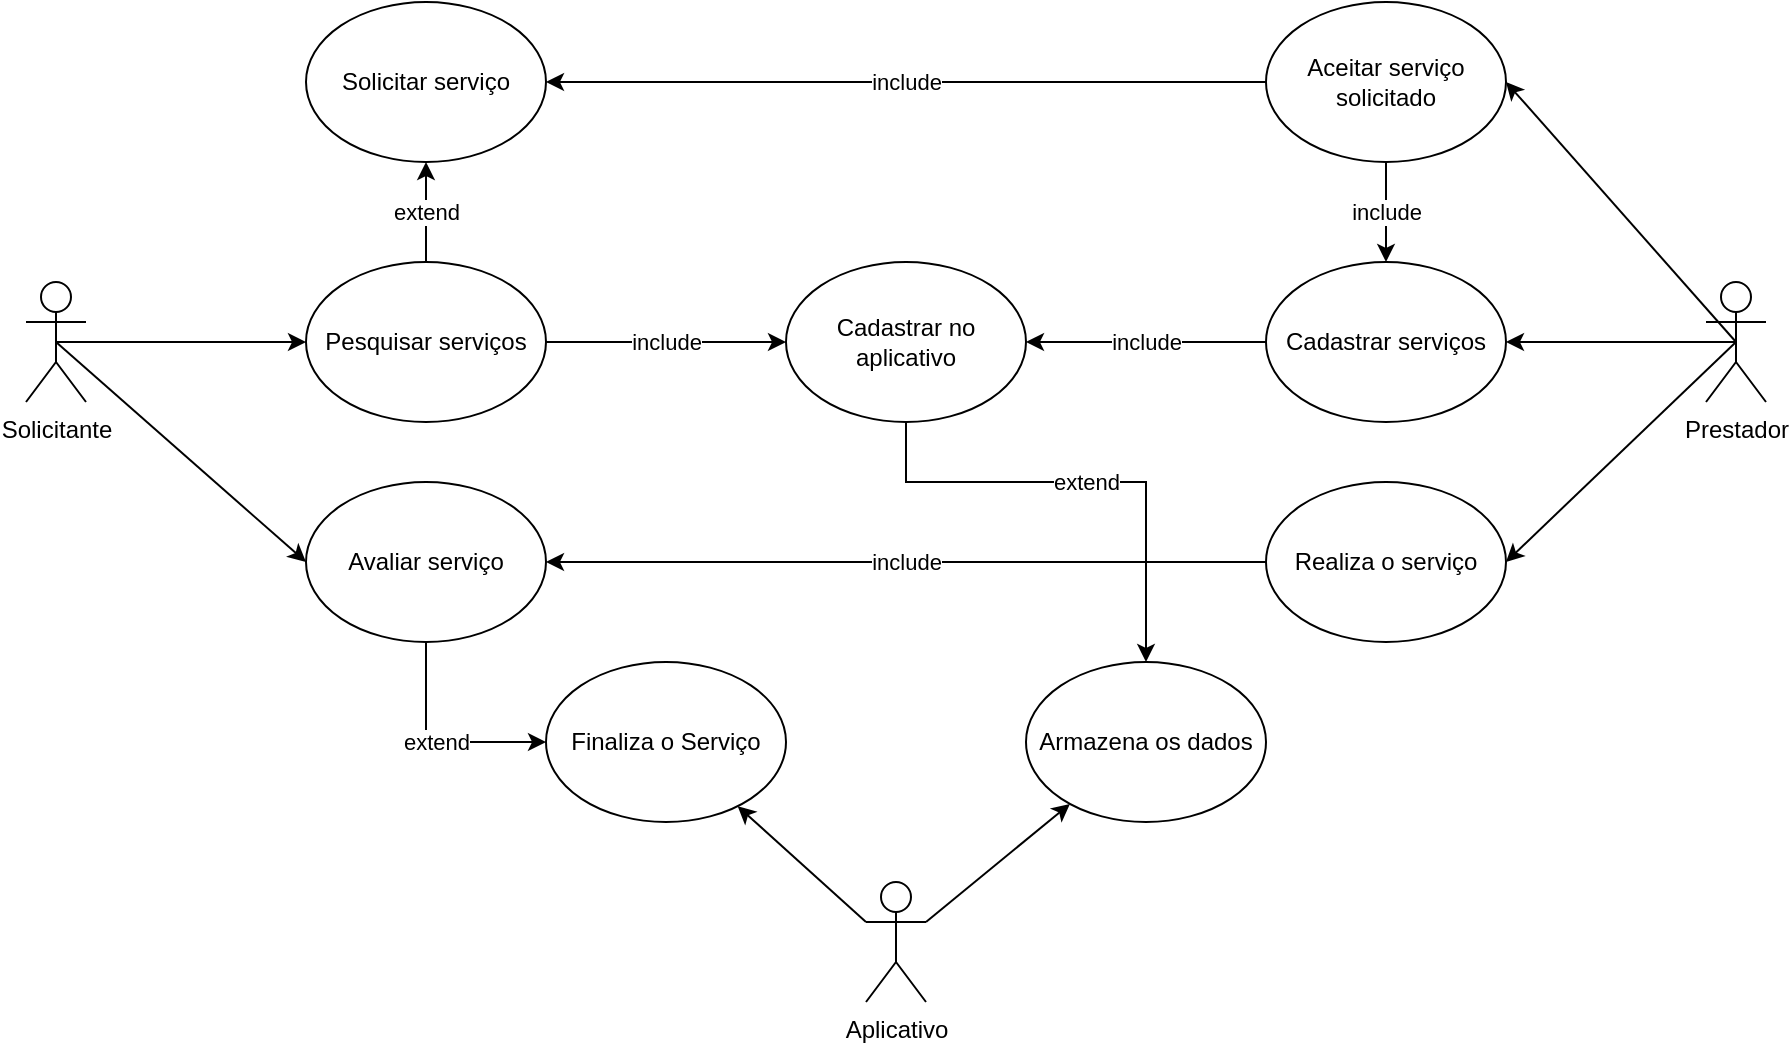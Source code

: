 <mxfile version="13.6.2" type="device"><diagram id="AmLyKHSc-ux_EYVIRQob" name="Page-1"><mxGraphModel dx="828" dy="452" grid="1" gridSize="10" guides="1" tooltips="1" connect="1" arrows="1" fold="1" page="1" pageScale="1" pageWidth="850" pageHeight="1100" math="0" shadow="0"><root><mxCell id="0"/><mxCell id="1" parent="0"/><mxCell id="PVWKfH4Vm4zjPpdXAf_n-1" value="Prestador" style="shape=umlActor;verticalLabelPosition=bottom;labelBackgroundColor=#ffffff;verticalAlign=top;html=1;outlineConnect=0;" parent="1" vertex="1"><mxGeometry x="940" y="250" width="30" height="60" as="geometry"/></mxCell><mxCell id="PVWKfH4Vm4zjPpdXAf_n-6" value="Solicitante" style="shape=umlActor;verticalLabelPosition=bottom;labelBackgroundColor=#ffffff;verticalAlign=top;html=1;outlineConnect=0;" parent="1" vertex="1"><mxGeometry x="100" y="250" width="30" height="60" as="geometry"/></mxCell><mxCell id="pS3IwdvLhcQ7aWpzdfzn-20" value="extend" style="edgeStyle=orthogonalEdgeStyle;rounded=0;orthogonalLoop=1;jettySize=auto;html=1;" edge="1" parent="1" source="PVWKfH4Vm4zjPpdXAf_n-9" target="pS3IwdvLhcQ7aWpzdfzn-5"><mxGeometry relative="1" as="geometry"><Array as="points"><mxPoint x="540" y="350"/><mxPoint x="660" y="350"/></Array></mxGeometry></mxCell><mxCell id="PVWKfH4Vm4zjPpdXAf_n-9" value="Cadastrar no aplicativo" style="ellipse;whiteSpace=wrap;html=1;" parent="1" vertex="1"><mxGeometry x="480" y="240" width="120" height="80" as="geometry"/></mxCell><mxCell id="PVWKfH4Vm4zjPpdXAf_n-89" value="include" style="edgeStyle=orthogonalEdgeStyle;rounded=0;orthogonalLoop=1;jettySize=auto;html=1;entryX=1;entryY=0.5;entryDx=0;entryDy=0;" parent="1" source="PVWKfH4Vm4zjPpdXAf_n-12" target="PVWKfH4Vm4zjPpdXAf_n-9" edge="1"><mxGeometry relative="1" as="geometry"><mxPoint x="1020" y="280" as="targetPoint"/></mxGeometry></mxCell><mxCell id="PVWKfH4Vm4zjPpdXAf_n-12" value="Cadastrar serviços" style="ellipse;whiteSpace=wrap;html=1;" parent="1" vertex="1"><mxGeometry x="720" y="240" width="120" height="80" as="geometry"/></mxCell><mxCell id="PVWKfH4Vm4zjPpdXAf_n-68" value="include" style="edgeStyle=orthogonalEdgeStyle;rounded=0;orthogonalLoop=1;jettySize=auto;html=1;entryX=0;entryY=0.5;entryDx=0;entryDy=0;" parent="1" source="PVWKfH4Vm4zjPpdXAf_n-14" target="PVWKfH4Vm4zjPpdXAf_n-9" edge="1"><mxGeometry relative="1" as="geometry"><mxPoint x="350" y="260" as="targetPoint"/></mxGeometry></mxCell><mxCell id="PVWKfH4Vm4zjPpdXAf_n-96" value="extend" style="edgeStyle=orthogonalEdgeStyle;rounded=0;orthogonalLoop=1;jettySize=auto;html=1;" parent="1" source="PVWKfH4Vm4zjPpdXAf_n-14" target="PVWKfH4Vm4zjPpdXAf_n-22" edge="1"><mxGeometry relative="1" as="geometry"/></mxCell><mxCell id="PVWKfH4Vm4zjPpdXAf_n-14" value="Pesquisar serviços" style="ellipse;whiteSpace=wrap;html=1;" parent="1" vertex="1"><mxGeometry x="240" y="240" width="120" height="80" as="geometry"/></mxCell><mxCell id="PVWKfH4Vm4zjPpdXAf_n-22" value="Solicitar serviço" style="ellipse;whiteSpace=wrap;html=1;" parent="1" vertex="1"><mxGeometry x="240" y="110" width="120" height="80" as="geometry"/></mxCell><mxCell id="pS3IwdvLhcQ7aWpzdfzn-15" value="extend" style="edgeStyle=orthogonalEdgeStyle;rounded=0;orthogonalLoop=1;jettySize=auto;html=1;exitX=0.5;exitY=1;exitDx=0;exitDy=0;entryX=0;entryY=0.5;entryDx=0;entryDy=0;" edge="1" parent="1" source="PVWKfH4Vm4zjPpdXAf_n-50" target="pS3IwdvLhcQ7aWpzdfzn-16"><mxGeometry relative="1" as="geometry"><mxPoint x="390" y="60" as="targetPoint"/><Array as="points"><mxPoint x="300" y="480"/></Array></mxGeometry></mxCell><mxCell id="PVWKfH4Vm4zjPpdXAf_n-50" value="Avaliar serviço" style="ellipse;whiteSpace=wrap;html=1;" parent="1" vertex="1"><mxGeometry x="240" y="350" width="120" height="80" as="geometry"/></mxCell><mxCell id="PVWKfH4Vm4zjPpdXAf_n-81" value="" style="endArrow=classic;html=1;entryX=0;entryY=0.5;entryDx=0;entryDy=0;exitX=0.5;exitY=0.5;exitDx=0;exitDy=0;exitPerimeter=0;" parent="1" source="PVWKfH4Vm4zjPpdXAf_n-6" target="PVWKfH4Vm4zjPpdXAf_n-14" edge="1"><mxGeometry width="50" height="50" relative="1" as="geometry"><mxPoint x="115" y="270" as="sourcePoint"/><mxPoint x="730" y="270" as="targetPoint"/></mxGeometry></mxCell><mxCell id="PVWKfH4Vm4zjPpdXAf_n-84" value="" style="endArrow=classic;html=1;entryX=0;entryY=0.5;entryDx=0;entryDy=0;exitX=0.5;exitY=0.5;exitDx=0;exitDy=0;exitPerimeter=0;" parent="1" source="PVWKfH4Vm4zjPpdXAf_n-6" target="PVWKfH4Vm4zjPpdXAf_n-50" edge="1"><mxGeometry width="50" height="50" relative="1" as="geometry"><mxPoint x="125" y="280" as="sourcePoint"/><mxPoint x="250" y="290" as="targetPoint"/></mxGeometry></mxCell><mxCell id="PVWKfH4Vm4zjPpdXAf_n-93" value="include" style="edgeStyle=orthogonalEdgeStyle;rounded=0;orthogonalLoop=1;jettySize=auto;html=1;" parent="1" source="PVWKfH4Vm4zjPpdXAf_n-85" target="PVWKfH4Vm4zjPpdXAf_n-12" edge="1"><mxGeometry relative="1" as="geometry"/></mxCell><mxCell id="PVWKfH4Vm4zjPpdXAf_n-98" value="include" style="edgeStyle=orthogonalEdgeStyle;rounded=0;orthogonalLoop=1;jettySize=auto;html=1;entryX=1;entryY=0.5;entryDx=0;entryDy=0;" parent="1" source="PVWKfH4Vm4zjPpdXAf_n-85" target="PVWKfH4Vm4zjPpdXAf_n-22" edge="1"><mxGeometry relative="1" as="geometry"><mxPoint x="1020" y="400" as="targetPoint"/></mxGeometry></mxCell><mxCell id="PVWKfH4Vm4zjPpdXAf_n-85" value="Aceitar serviço solicitado" style="ellipse;whiteSpace=wrap;html=1;" parent="1" vertex="1"><mxGeometry x="720" y="110" width="120" height="80" as="geometry"/></mxCell><mxCell id="PVWKfH4Vm4zjPpdXAf_n-86" value="" style="endArrow=classic;html=1;exitX=0.5;exitY=0.5;exitDx=0;exitDy=0;exitPerimeter=0;entryX=1;entryY=0.5;entryDx=0;entryDy=0;" parent="1" source="PVWKfH4Vm4zjPpdXAf_n-1" target="PVWKfH4Vm4zjPpdXAf_n-12" edge="1"><mxGeometry width="50" height="50" relative="1" as="geometry"><mxPoint x="680" y="420" as="sourcePoint"/><mxPoint x="730" y="370" as="targetPoint"/></mxGeometry></mxCell><mxCell id="PVWKfH4Vm4zjPpdXAf_n-87" value="" style="endArrow=classic;html=1;exitX=0.5;exitY=0.5;exitDx=0;exitDy=0;exitPerimeter=0;entryX=1;entryY=0.5;entryDx=0;entryDy=0;" parent="1" source="PVWKfH4Vm4zjPpdXAf_n-1" target="PVWKfH4Vm4zjPpdXAf_n-85" edge="1"><mxGeometry width="50" height="50" relative="1" as="geometry"><mxPoint x="680" y="420" as="sourcePoint"/><mxPoint x="730" y="370" as="targetPoint"/></mxGeometry></mxCell><mxCell id="pS3IwdvLhcQ7aWpzdfzn-1" value="Aplicativo" style="shape=umlActor;verticalLabelPosition=bottom;verticalAlign=top;html=1;outlineConnect=0;" vertex="1" parent="1"><mxGeometry x="520" y="550" width="30" height="60" as="geometry"/></mxCell><mxCell id="pS3IwdvLhcQ7aWpzdfzn-5" value="Armazena os dados" style="ellipse;whiteSpace=wrap;html=1;" vertex="1" parent="1"><mxGeometry x="600" y="440" width="120" height="80" as="geometry"/></mxCell><mxCell id="pS3IwdvLhcQ7aWpzdfzn-14" value="include" style="edgeStyle=orthogonalEdgeStyle;rounded=0;orthogonalLoop=1;jettySize=auto;html=1;entryX=1;entryY=0.5;entryDx=0;entryDy=0;" edge="1" parent="1" source="pS3IwdvLhcQ7aWpzdfzn-10" target="PVWKfH4Vm4zjPpdXAf_n-50"><mxGeometry relative="1" as="geometry"/></mxCell><mxCell id="pS3IwdvLhcQ7aWpzdfzn-10" value="Realiza o serviço" style="ellipse;whiteSpace=wrap;html=1;" vertex="1" parent="1"><mxGeometry x="720" y="350" width="120" height="80" as="geometry"/></mxCell><mxCell id="pS3IwdvLhcQ7aWpzdfzn-13" value="" style="endArrow=classic;html=1;entryX=1;entryY=0.5;entryDx=0;entryDy=0;" edge="1" parent="1" target="pS3IwdvLhcQ7aWpzdfzn-10"><mxGeometry width="50" height="50" relative="1" as="geometry"><mxPoint x="955" y="280" as="sourcePoint"/><mxPoint x="730" y="330" as="targetPoint"/></mxGeometry></mxCell><mxCell id="pS3IwdvLhcQ7aWpzdfzn-16" value="Finaliza o Serviço" style="ellipse;whiteSpace=wrap;html=1;" vertex="1" parent="1"><mxGeometry x="360" y="440" width="120" height="80" as="geometry"/></mxCell><mxCell id="pS3IwdvLhcQ7aWpzdfzn-23" value="" style="endArrow=classic;html=1;exitX=0;exitY=0.333;exitDx=0;exitDy=0;exitPerimeter=0;" edge="1" parent="1" source="pS3IwdvLhcQ7aWpzdfzn-1" target="pS3IwdvLhcQ7aWpzdfzn-16"><mxGeometry width="50" height="50" relative="1" as="geometry"><mxPoint x="490" y="540" as="sourcePoint"/><mxPoint x="540" y="490" as="targetPoint"/></mxGeometry></mxCell><mxCell id="pS3IwdvLhcQ7aWpzdfzn-24" value="" style="endArrow=classic;html=1;exitX=1;exitY=0.333;exitDx=0;exitDy=0;exitPerimeter=0;" edge="1" parent="1" source="pS3IwdvLhcQ7aWpzdfzn-1" target="pS3IwdvLhcQ7aWpzdfzn-5"><mxGeometry width="50" height="50" relative="1" as="geometry"><mxPoint x="490" y="540" as="sourcePoint"/><mxPoint x="540" y="490" as="targetPoint"/></mxGeometry></mxCell></root></mxGraphModel></diagram></mxfile>